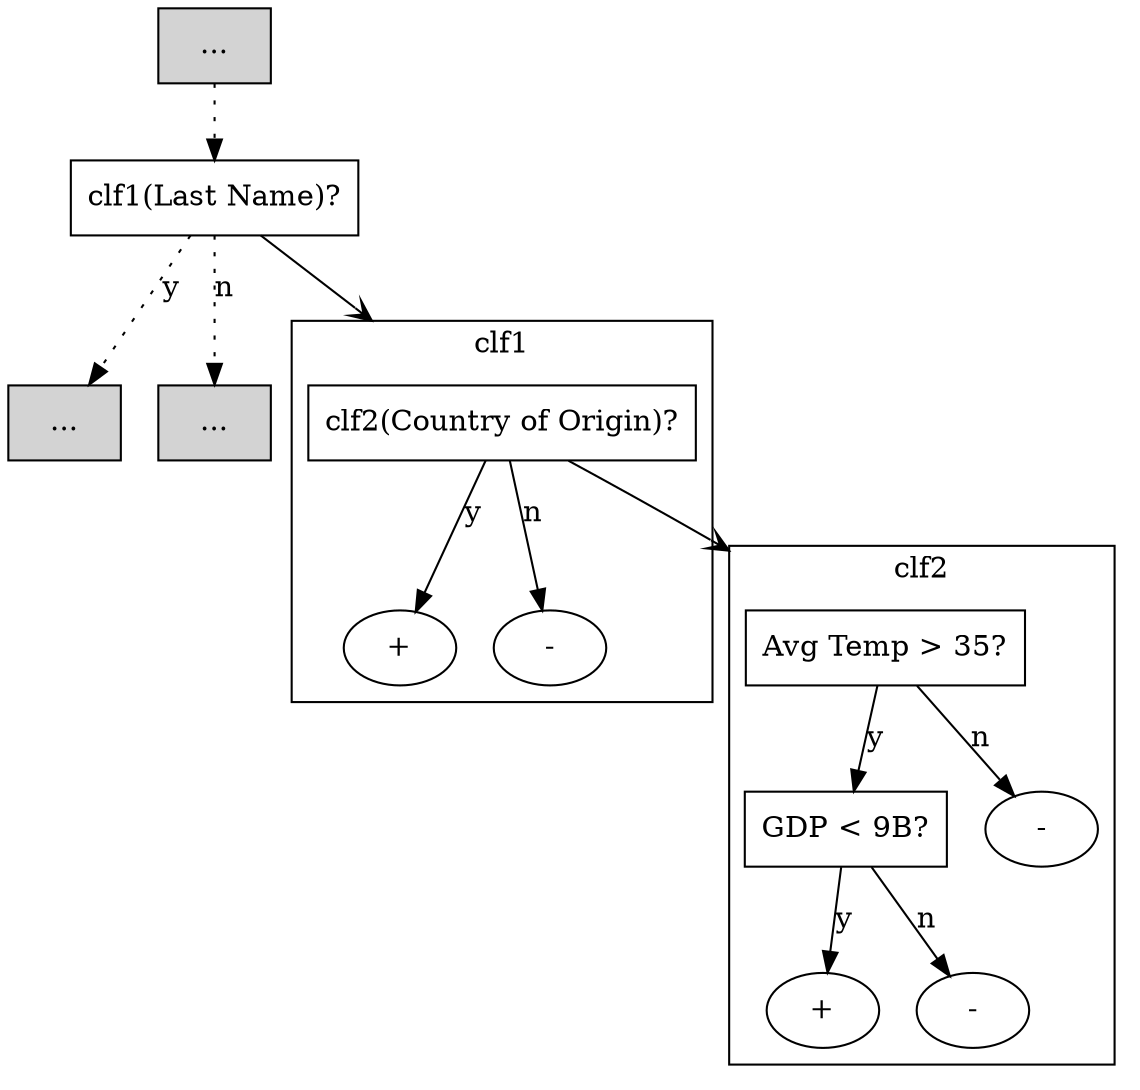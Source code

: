 digraph g{
  graph [compound=true];
  source -> a [style="dotted"];
  a -> b [label="y", style="dotted"];
  a -> c [label="n", style="dotted"];
  source [label="...", shape=box, style="filled"];
  a [label="clf1(Last Name)?",shape=box];
  b [label="...", shape=box, style="filled"];
  c [label="...", shape=box, style="filled"];

  a -> base [lhead=cluster_clf1 arrowhead=vee];
  base -> heat [lhead=cluster_clf2 arrowhead=vee];

    subgraph cluster_clf1 {
        base -> plus [label="y"];
        base -> minus [label="n"];
        base [label="clf2(Country of Origin)?", shape=box];
        minus [label="-"];
        plus [label="+"];
        label = "clf1";
    }

    subgraph cluster_clf2 {
        heat -> gdp [label="y"];
        heat -> minus2 [label="n"];
        gdp -> plus3 [label="y"];
        gdp -> minus3 [label="n"];
        heat [label="Avg Temp > 35?", shape=box];
        gdp [label="GDP < 9B?", shape=box];
        minus2 [label="-"];
        plus3 [label="+"];
        minus3 [label="-"];
        label = "clf2";
    }
}
